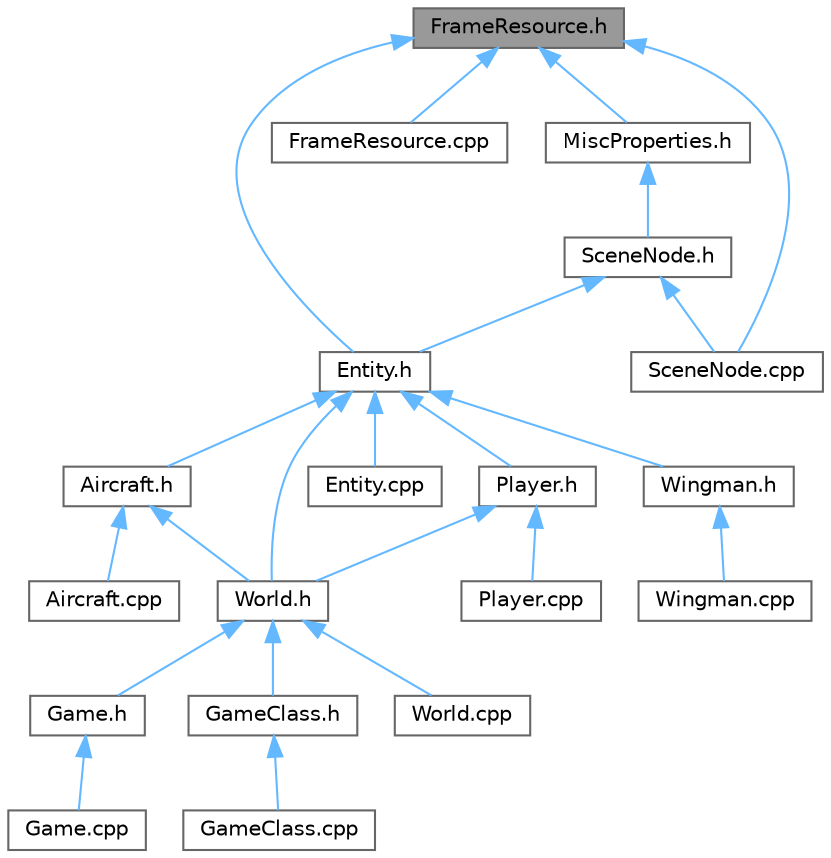 digraph "FrameResource.h"
{
 // LATEX_PDF_SIZE
  bgcolor="transparent";
  edge [fontname=Helvetica,fontsize=10,labelfontname=Helvetica,labelfontsize=10];
  node [fontname=Helvetica,fontsize=10,shape=box,height=0.2,width=0.4];
  Node1 [label="FrameResource.h",height=0.2,width=0.4,color="gray40", fillcolor="grey60", style="filled", fontcolor="black",tooltip=" "];
  Node1 -> Node2 [dir="back",color="steelblue1",style="solid"];
  Node2 [label="Entity.h",height=0.2,width=0.4,color="grey40", fillcolor="white", style="filled",URL="$_entity_8h.html",tooltip=" "];
  Node2 -> Node3 [dir="back",color="steelblue1",style="solid"];
  Node3 [label="Aircraft.h",height=0.2,width=0.4,color="grey40", fillcolor="white", style="filled",URL="$_aircraft_8h.html",tooltip=" "];
  Node3 -> Node4 [dir="back",color="steelblue1",style="solid"];
  Node4 [label="Aircraft.cpp",height=0.2,width=0.4,color="grey40", fillcolor="white", style="filled",URL="$_aircraft_8cpp.html",tooltip=" "];
  Node3 -> Node5 [dir="back",color="steelblue1",style="solid"];
  Node5 [label="World.h",height=0.2,width=0.4,color="grey40", fillcolor="white", style="filled",URL="$_world_8h.html",tooltip=" "];
  Node5 -> Node6 [dir="back",color="steelblue1",style="solid"];
  Node6 [label="Game.h",height=0.2,width=0.4,color="grey40", fillcolor="white", style="filled",URL="$_game_8h.html",tooltip=" "];
  Node6 -> Node7 [dir="back",color="steelblue1",style="solid"];
  Node7 [label="Game.cpp",height=0.2,width=0.4,color="grey40", fillcolor="white", style="filled",URL="$_game_8cpp.html",tooltip=" "];
  Node5 -> Node8 [dir="back",color="steelblue1",style="solid"];
  Node8 [label="GameClass.h",height=0.2,width=0.4,color="grey40", fillcolor="white", style="filled",URL="$_game_class_8h.html",tooltip=" "];
  Node8 -> Node9 [dir="back",color="steelblue1",style="solid"];
  Node9 [label="GameClass.cpp",height=0.2,width=0.4,color="grey40", fillcolor="white", style="filled",URL="$_game_class_8cpp.html",tooltip=" "];
  Node5 -> Node10 [dir="back",color="steelblue1",style="solid"];
  Node10 [label="World.cpp",height=0.2,width=0.4,color="grey40", fillcolor="white", style="filled",URL="$_world_8cpp.html",tooltip=" "];
  Node2 -> Node11 [dir="back",color="steelblue1",style="solid"];
  Node11 [label="Entity.cpp",height=0.2,width=0.4,color="grey40", fillcolor="white", style="filled",URL="$_entity_8cpp.html",tooltip=" "];
  Node2 -> Node12 [dir="back",color="steelblue1",style="solid"];
  Node12 [label="Player.h",height=0.2,width=0.4,color="grey40", fillcolor="white", style="filled",URL="$_player_8h.html",tooltip=" "];
  Node12 -> Node13 [dir="back",color="steelblue1",style="solid"];
  Node13 [label="Player.cpp",height=0.2,width=0.4,color="grey40", fillcolor="white", style="filled",URL="$_player_8cpp.html",tooltip=" "];
  Node12 -> Node5 [dir="back",color="steelblue1",style="solid"];
  Node2 -> Node14 [dir="back",color="steelblue1",style="solid"];
  Node14 [label="Wingman.h",height=0.2,width=0.4,color="grey40", fillcolor="white", style="filled",URL="$_wingman_8h.html",tooltip=" "];
  Node14 -> Node15 [dir="back",color="steelblue1",style="solid"];
  Node15 [label="Wingman.cpp",height=0.2,width=0.4,color="grey40", fillcolor="white", style="filled",URL="$_wingman_8cpp.html",tooltip=" "];
  Node2 -> Node5 [dir="back",color="steelblue1",style="solid"];
  Node1 -> Node16 [dir="back",color="steelblue1",style="solid"];
  Node16 [label="FrameResource.cpp",height=0.2,width=0.4,color="grey40", fillcolor="white", style="filled",URL="$_frame_resource_8cpp.html",tooltip=" "];
  Node1 -> Node17 [dir="back",color="steelblue1",style="solid"];
  Node17 [label="MiscProperties.h",height=0.2,width=0.4,color="grey40", fillcolor="white", style="filled",URL="$_misc_properties_8h.html",tooltip=" "];
  Node17 -> Node18 [dir="back",color="steelblue1",style="solid"];
  Node18 [label="SceneNode.h",height=0.2,width=0.4,color="grey40", fillcolor="white", style="filled",URL="$_scene_node_8h.html",tooltip=" "];
  Node18 -> Node2 [dir="back",color="steelblue1",style="solid"];
  Node18 -> Node19 [dir="back",color="steelblue1",style="solid"];
  Node19 [label="SceneNode.cpp",height=0.2,width=0.4,color="grey40", fillcolor="white", style="filled",URL="$_scene_node_8cpp.html",tooltip=" "];
  Node1 -> Node19 [dir="back",color="steelblue1",style="solid"];
}
